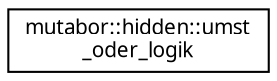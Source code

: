 digraph "Grafische Darstellung der Klassenhierarchie"
{
  edge [fontname="Sans",fontsize="10",labelfontname="Sans",labelfontsize="10"];
  node [fontname="Sans",fontsize="10",shape=record];
  rankdir="LR";
  Node0 [label="mutabor::hidden::umst\l_oder_logik",height=0.2,width=0.4,color="black", fillcolor="white", style="filled",URL="$d8/d82/structmutabor_1_1hidden_1_1umst__oder__logik.html"];
}
